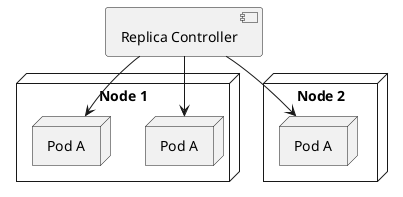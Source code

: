 @startuml Replica
node "Node 1" as N1{
  node "Pod A" as N1P1
  node "Pod A" as N1P2
}

node "Node 2" as N2 {
  node "Pod A" as N2P1
}

[Replica Controller] as RC

RC --> N1P1
RC --> N2P1
RC --> N1P2
@enduml
